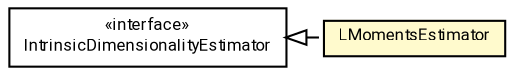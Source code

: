 #!/usr/local/bin/dot
#
# Class diagram 
# Generated by UMLGraph version R5_7_2-60-g0e99a6 (http://www.spinellis.gr/umlgraph/)
#

digraph G {
	graph [fontnames="svg"]
	edge [fontname="Roboto",fontsize=7,labelfontname="Roboto",labelfontsize=7,color="black"];
	node [fontname="Roboto",fontcolor="black",fontsize=8,shape=plaintext,margin=0,width=0,height=0];
	nodesep=0.15;
	ranksep=0.25;
	rankdir=LR;
	// de.lmu.ifi.dbs.elki.math.statistics.intrinsicdimensionality.IntrinsicDimensionalityEstimator
	c6059779 [label=<<table title="de.lmu.ifi.dbs.elki.math.statistics.intrinsicdimensionality.IntrinsicDimensionalityEstimator" border="0" cellborder="1" cellspacing="0" cellpadding="2" href="IntrinsicDimensionalityEstimator.html" target="_parent">
		<tr><td><table border="0" cellspacing="0" cellpadding="1">
		<tr><td align="center" balign="center"> &#171;interface&#187; </td></tr>
		<tr><td align="center" balign="center"> <font face="Roboto">IntrinsicDimensionalityEstimator</font> </td></tr>
		</table></td></tr>
		</table>>, URL="IntrinsicDimensionalityEstimator.html"];
	// de.lmu.ifi.dbs.elki.math.statistics.intrinsicdimensionality.LMomentsEstimator
	c6059790 [label=<<table title="de.lmu.ifi.dbs.elki.math.statistics.intrinsicdimensionality.LMomentsEstimator" border="0" cellborder="1" cellspacing="0" cellpadding="2" bgcolor="lemonChiffon" href="LMomentsEstimator.html" target="_parent">
		<tr><td><table border="0" cellspacing="0" cellpadding="1">
		<tr><td align="center" balign="center"> <font face="Roboto">LMomentsEstimator</font> </td></tr>
		</table></td></tr>
		</table>>, URL="LMomentsEstimator.html"];
	// de.lmu.ifi.dbs.elki.math.statistics.intrinsicdimensionality.LMomentsEstimator implements de.lmu.ifi.dbs.elki.math.statistics.intrinsicdimensionality.IntrinsicDimensionalityEstimator
	c6059779 -> c6059790 [arrowtail=empty,style=dashed,dir=back,weight=9];
}

